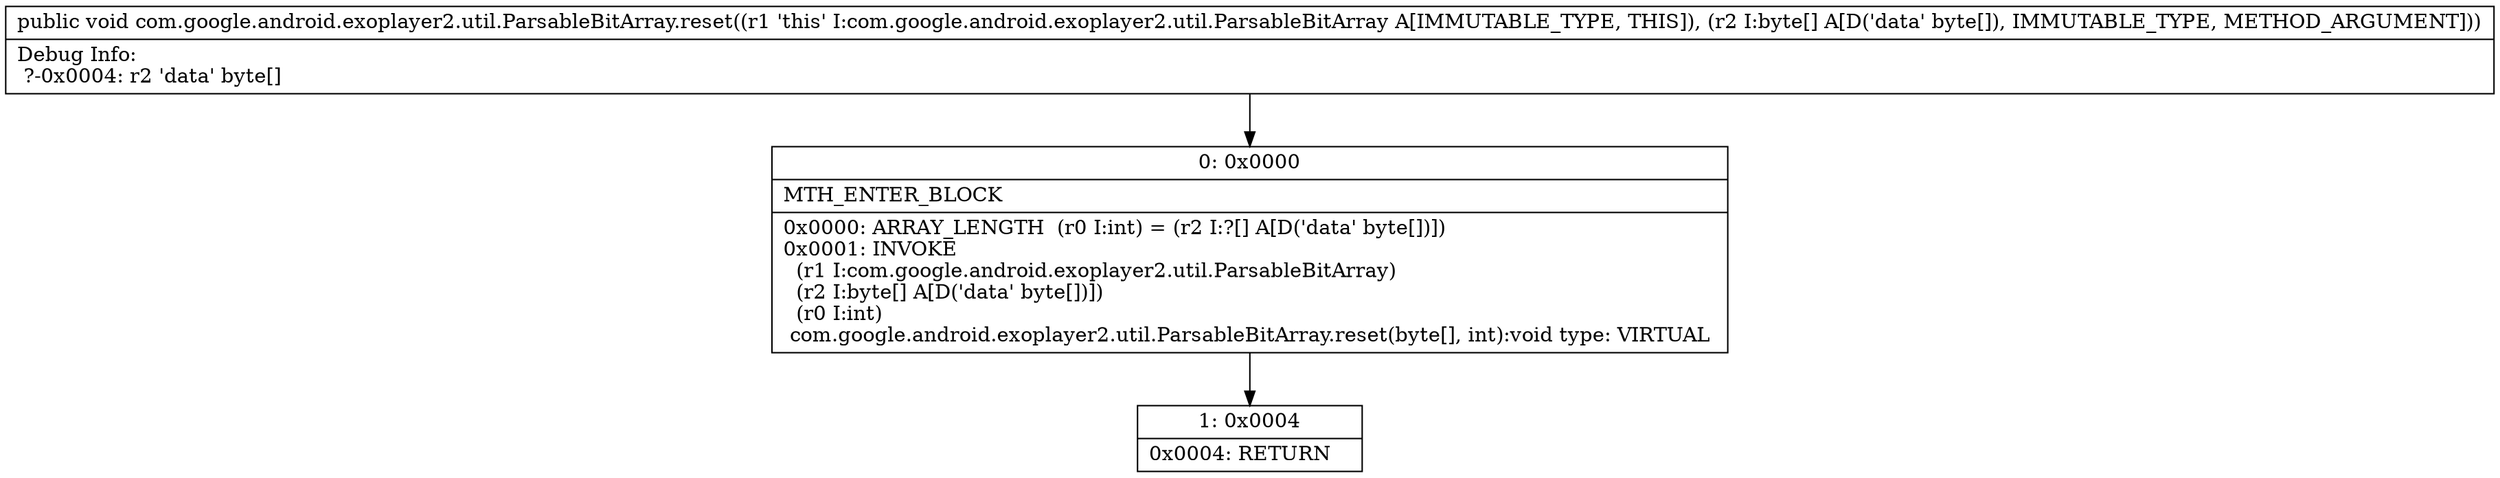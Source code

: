 digraph "CFG forcom.google.android.exoplayer2.util.ParsableBitArray.reset([B)V" {
Node_0 [shape=record,label="{0\:\ 0x0000|MTH_ENTER_BLOCK\l|0x0000: ARRAY_LENGTH  (r0 I:int) = (r2 I:?[] A[D('data' byte[])]) \l0x0001: INVOKE  \l  (r1 I:com.google.android.exoplayer2.util.ParsableBitArray)\l  (r2 I:byte[] A[D('data' byte[])])\l  (r0 I:int)\l com.google.android.exoplayer2.util.ParsableBitArray.reset(byte[], int):void type: VIRTUAL \l}"];
Node_1 [shape=record,label="{1\:\ 0x0004|0x0004: RETURN   \l}"];
MethodNode[shape=record,label="{public void com.google.android.exoplayer2.util.ParsableBitArray.reset((r1 'this' I:com.google.android.exoplayer2.util.ParsableBitArray A[IMMUTABLE_TYPE, THIS]), (r2 I:byte[] A[D('data' byte[]), IMMUTABLE_TYPE, METHOD_ARGUMENT]))  | Debug Info:\l  ?\-0x0004: r2 'data' byte[]\l}"];
MethodNode -> Node_0;
Node_0 -> Node_1;
}

